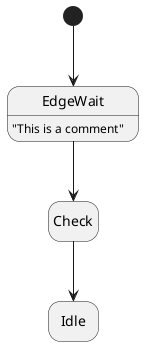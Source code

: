 @startuml
hide empty description

[*]       --> EdgeWait
EdgeWait  --> Check
Check     --> Idle

EdgeWait: "This is a comment"


@enduml
